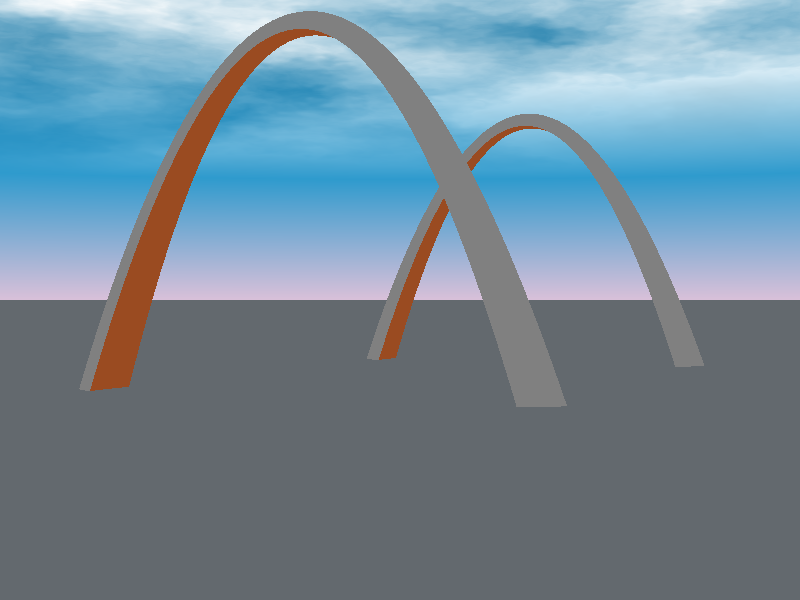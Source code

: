 // Persistence Of Vision raytracer version 3.0 sample file.
// By Dan Farmer
// Parabolic arches on the water.  Is this the St. Louis McDonalds?
// Enhanced for POV-Ray 3.0

#version 3.0
global_settings { assumed_gamma 2.2 }

#include "colors.inc"
#include "shapes.inc"
#include "textures.inc"
#include "metals.inc"
#include "skies.inc"

camera {
   location <60.0, 0.0, -135.0>
   direction <0.0, 0.0, 2.0>
   up  <0.0, 1.0, 0.0>
   right <4/3, 0.0, 0.0>
   look_at <0.0, 0.0, 0.0>
}

// Light
light_source {<200.0, 200.0, -150.0> colour red 1 green .5 }

#declare New_Sky = sky_sphere { S_Cloud2 }
#declare Old_Sky =
sky_sphere {
   pigment {
      gradient y
      colour_map {
         [0.0 0.8  colour red 0.5 green 0.1 blue 0.7
                   colour red 0.1 green 0.1 blue 0.9]
         [0.8 1.0  colour red 0.1 green 0.1 blue 0.9
                   colour red 0.1 green 0.1 blue 0.9]
      }
   }
   pigment {
      bozo
      turbulence 0.7
      colour_map {
         [0.0 0.6  colour red 1.0 green 1.0 blue 1.0 filter 1.0
                   colour red 1.0 green 1.0 blue 1.0 filter 1.0]
         [0.6 0.8  colour red 1.0 green 1.0 blue 1.0 filter 1.0
                   colour red 1.0 green 1.0 blue 1.0]
         [0.8 1.001 colour red 1.0 green 1.0 blue 1.0
                    colour red 0.8 green 0.8 blue 0.8]
      }
      scale <0.5, 0.2, 0.2>
   }
}

sky_sphere { New_Sky }                      // changed by dmf '95

// Define the ocean surface
plane { y, -10.0
   texture {
      T_Chrome_2D
      normal {
         waves 0.05
         frequency 5000.0
         scale 3000.0
      }
   }
}


// Create the arches using CSG difference between two "squashed" paraboloids
difference {
   object { Paraboloid_Y
      scale <20.0, 20.0, 5.0>
      rotate 180*x
      texture { T_Chrome_3C }
   }
   object { Paraboloid_Y
      scale <18.0, 20.0, 18.0>
      rotate 180*x
      translate -2*y
      texture { T_Copper_3C }
   }
   translate <0.0, 30.0, -25.0>
}

difference {
   object { Paraboloid_Y
      scale <20.0, 20.0, 5.0>
      rotate 180*x
      texture { T_Chrome_3C }
   }
   object { Paraboloid_Y
      scale <18.0, 20.0, 18.0>
      rotate 180*x
      translate -2*y
      texture { T_Copper_3C }
   }
   translate <0.0, 30.0, 50.0>
}
